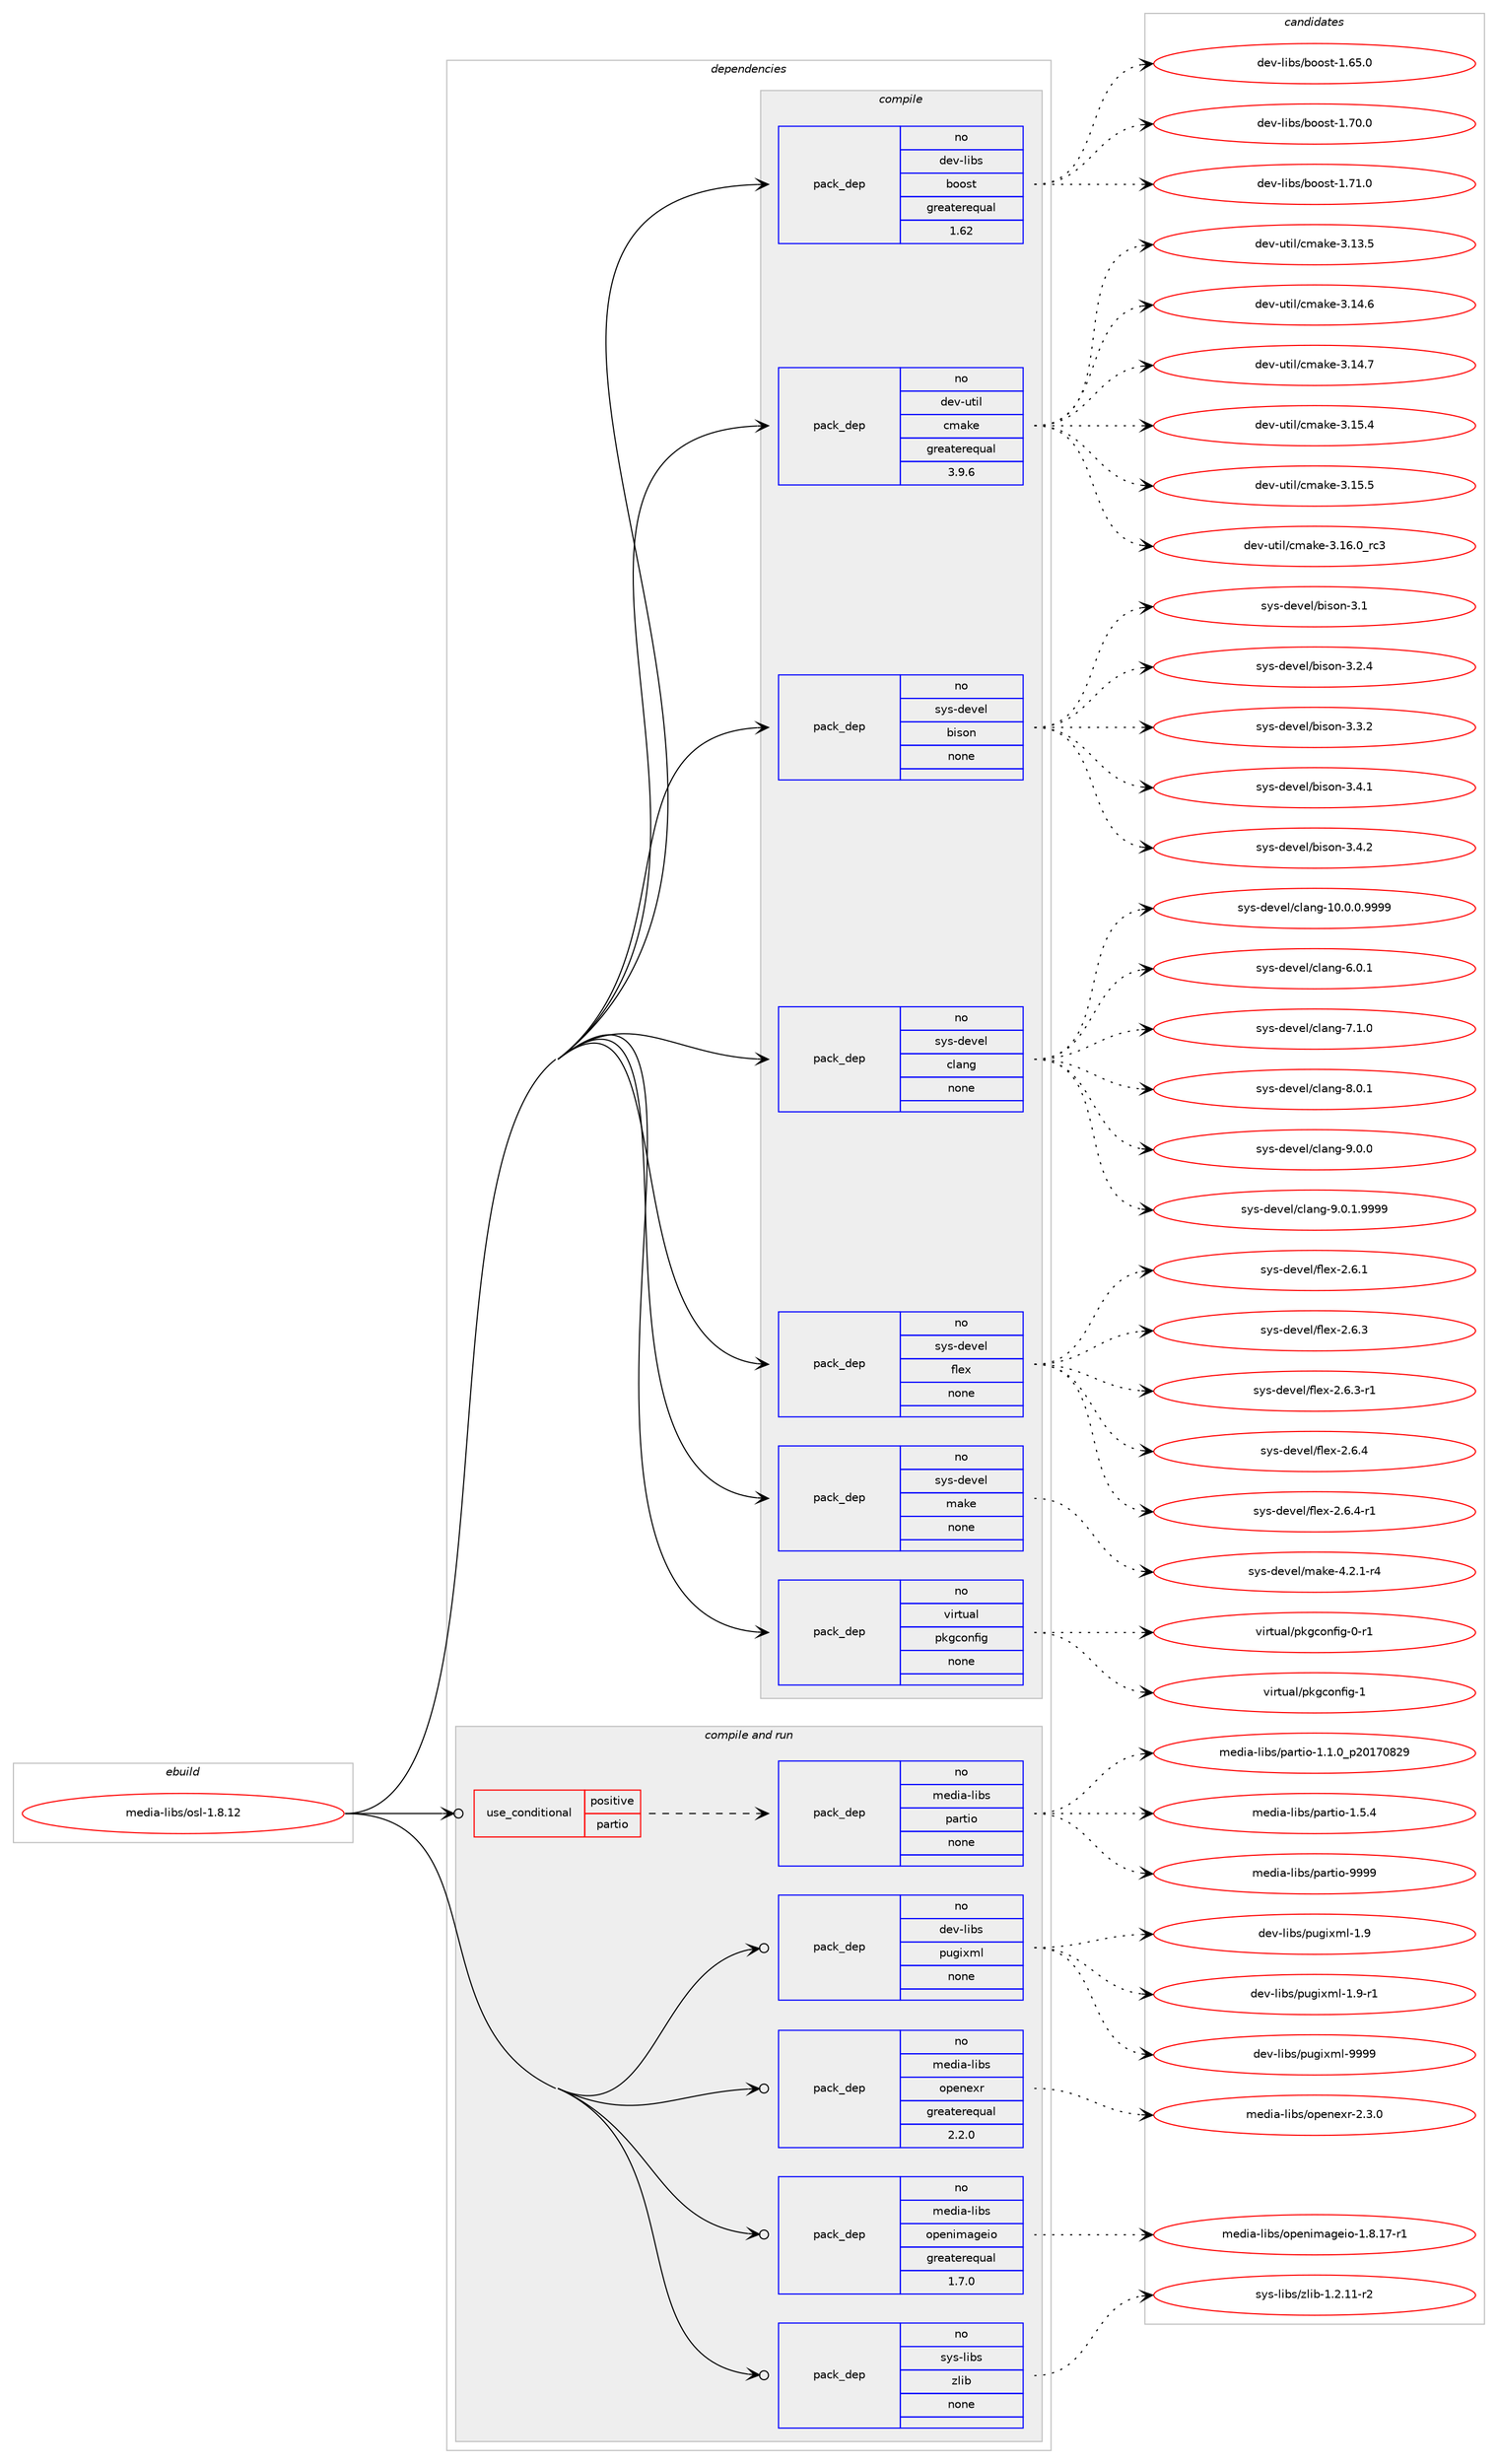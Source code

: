digraph prolog {

# *************
# Graph options
# *************

newrank=true;
concentrate=true;
compound=true;
graph [rankdir=LR,fontname=Helvetica,fontsize=10,ranksep=1.5];#, ranksep=2.5, nodesep=0.2];
edge  [arrowhead=vee];
node  [fontname=Helvetica,fontsize=10];

# **********
# The ebuild
# **********

subgraph cluster_leftcol {
color=gray;
rank=same;
label=<<i>ebuild</i>>;
id [label="media-libs/osl-1.8.12", color=red, width=4, href="../media-libs/osl-1.8.12.svg"];
}

# ****************
# The dependencies
# ****************

subgraph cluster_midcol {
color=gray;
label=<<i>dependencies</i>>;
subgraph cluster_compile {
fillcolor="#eeeeee";
style=filled;
label=<<i>compile</i>>;
subgraph pack584570 {
dependency790940 [label=<<TABLE BORDER="0" CELLBORDER="1" CELLSPACING="0" CELLPADDING="4" WIDTH="220"><TR><TD ROWSPAN="6" CELLPADDING="30">pack_dep</TD></TR><TR><TD WIDTH="110">no</TD></TR><TR><TD>dev-libs</TD></TR><TR><TD>boost</TD></TR><TR><TD>greaterequal</TD></TR><TR><TD>1.62</TD></TR></TABLE>>, shape=none, color=blue];
}
id:e -> dependency790940:w [weight=20,style="solid",arrowhead="vee"];
subgraph pack584571 {
dependency790941 [label=<<TABLE BORDER="0" CELLBORDER="1" CELLSPACING="0" CELLPADDING="4" WIDTH="220"><TR><TD ROWSPAN="6" CELLPADDING="30">pack_dep</TD></TR><TR><TD WIDTH="110">no</TD></TR><TR><TD>dev-util</TD></TR><TR><TD>cmake</TD></TR><TR><TD>greaterequal</TD></TR><TR><TD>3.9.6</TD></TR></TABLE>>, shape=none, color=blue];
}
id:e -> dependency790941:w [weight=20,style="solid",arrowhead="vee"];
subgraph pack584572 {
dependency790942 [label=<<TABLE BORDER="0" CELLBORDER="1" CELLSPACING="0" CELLPADDING="4" WIDTH="220"><TR><TD ROWSPAN="6" CELLPADDING="30">pack_dep</TD></TR><TR><TD WIDTH="110">no</TD></TR><TR><TD>sys-devel</TD></TR><TR><TD>bison</TD></TR><TR><TD>none</TD></TR><TR><TD></TD></TR></TABLE>>, shape=none, color=blue];
}
id:e -> dependency790942:w [weight=20,style="solid",arrowhead="vee"];
subgraph pack584573 {
dependency790943 [label=<<TABLE BORDER="0" CELLBORDER="1" CELLSPACING="0" CELLPADDING="4" WIDTH="220"><TR><TD ROWSPAN="6" CELLPADDING="30">pack_dep</TD></TR><TR><TD WIDTH="110">no</TD></TR><TR><TD>sys-devel</TD></TR><TR><TD>clang</TD></TR><TR><TD>none</TD></TR><TR><TD></TD></TR></TABLE>>, shape=none, color=blue];
}
id:e -> dependency790943:w [weight=20,style="solid",arrowhead="vee"];
subgraph pack584574 {
dependency790944 [label=<<TABLE BORDER="0" CELLBORDER="1" CELLSPACING="0" CELLPADDING="4" WIDTH="220"><TR><TD ROWSPAN="6" CELLPADDING="30">pack_dep</TD></TR><TR><TD WIDTH="110">no</TD></TR><TR><TD>sys-devel</TD></TR><TR><TD>flex</TD></TR><TR><TD>none</TD></TR><TR><TD></TD></TR></TABLE>>, shape=none, color=blue];
}
id:e -> dependency790944:w [weight=20,style="solid",arrowhead="vee"];
subgraph pack584575 {
dependency790945 [label=<<TABLE BORDER="0" CELLBORDER="1" CELLSPACING="0" CELLPADDING="4" WIDTH="220"><TR><TD ROWSPAN="6" CELLPADDING="30">pack_dep</TD></TR><TR><TD WIDTH="110">no</TD></TR><TR><TD>sys-devel</TD></TR><TR><TD>make</TD></TR><TR><TD>none</TD></TR><TR><TD></TD></TR></TABLE>>, shape=none, color=blue];
}
id:e -> dependency790945:w [weight=20,style="solid",arrowhead="vee"];
subgraph pack584576 {
dependency790946 [label=<<TABLE BORDER="0" CELLBORDER="1" CELLSPACING="0" CELLPADDING="4" WIDTH="220"><TR><TD ROWSPAN="6" CELLPADDING="30">pack_dep</TD></TR><TR><TD WIDTH="110">no</TD></TR><TR><TD>virtual</TD></TR><TR><TD>pkgconfig</TD></TR><TR><TD>none</TD></TR><TR><TD></TD></TR></TABLE>>, shape=none, color=blue];
}
id:e -> dependency790946:w [weight=20,style="solid",arrowhead="vee"];
}
subgraph cluster_compileandrun {
fillcolor="#eeeeee";
style=filled;
label=<<i>compile and run</i>>;
subgraph cond192554 {
dependency790947 [label=<<TABLE BORDER="0" CELLBORDER="1" CELLSPACING="0" CELLPADDING="4"><TR><TD ROWSPAN="3" CELLPADDING="10">use_conditional</TD></TR><TR><TD>positive</TD></TR><TR><TD>partio</TD></TR></TABLE>>, shape=none, color=red];
subgraph pack584577 {
dependency790948 [label=<<TABLE BORDER="0" CELLBORDER="1" CELLSPACING="0" CELLPADDING="4" WIDTH="220"><TR><TD ROWSPAN="6" CELLPADDING="30">pack_dep</TD></TR><TR><TD WIDTH="110">no</TD></TR><TR><TD>media-libs</TD></TR><TR><TD>partio</TD></TR><TR><TD>none</TD></TR><TR><TD></TD></TR></TABLE>>, shape=none, color=blue];
}
dependency790947:e -> dependency790948:w [weight=20,style="dashed",arrowhead="vee"];
}
id:e -> dependency790947:w [weight=20,style="solid",arrowhead="odotvee"];
subgraph pack584578 {
dependency790949 [label=<<TABLE BORDER="0" CELLBORDER="1" CELLSPACING="0" CELLPADDING="4" WIDTH="220"><TR><TD ROWSPAN="6" CELLPADDING="30">pack_dep</TD></TR><TR><TD WIDTH="110">no</TD></TR><TR><TD>dev-libs</TD></TR><TR><TD>pugixml</TD></TR><TR><TD>none</TD></TR><TR><TD></TD></TR></TABLE>>, shape=none, color=blue];
}
id:e -> dependency790949:w [weight=20,style="solid",arrowhead="odotvee"];
subgraph pack584579 {
dependency790950 [label=<<TABLE BORDER="0" CELLBORDER="1" CELLSPACING="0" CELLPADDING="4" WIDTH="220"><TR><TD ROWSPAN="6" CELLPADDING="30">pack_dep</TD></TR><TR><TD WIDTH="110">no</TD></TR><TR><TD>media-libs</TD></TR><TR><TD>openexr</TD></TR><TR><TD>greaterequal</TD></TR><TR><TD>2.2.0</TD></TR></TABLE>>, shape=none, color=blue];
}
id:e -> dependency790950:w [weight=20,style="solid",arrowhead="odotvee"];
subgraph pack584580 {
dependency790951 [label=<<TABLE BORDER="0" CELLBORDER="1" CELLSPACING="0" CELLPADDING="4" WIDTH="220"><TR><TD ROWSPAN="6" CELLPADDING="30">pack_dep</TD></TR><TR><TD WIDTH="110">no</TD></TR><TR><TD>media-libs</TD></TR><TR><TD>openimageio</TD></TR><TR><TD>greaterequal</TD></TR><TR><TD>1.7.0</TD></TR></TABLE>>, shape=none, color=blue];
}
id:e -> dependency790951:w [weight=20,style="solid",arrowhead="odotvee"];
subgraph pack584581 {
dependency790952 [label=<<TABLE BORDER="0" CELLBORDER="1" CELLSPACING="0" CELLPADDING="4" WIDTH="220"><TR><TD ROWSPAN="6" CELLPADDING="30">pack_dep</TD></TR><TR><TD WIDTH="110">no</TD></TR><TR><TD>sys-libs</TD></TR><TR><TD>zlib</TD></TR><TR><TD>none</TD></TR><TR><TD></TD></TR></TABLE>>, shape=none, color=blue];
}
id:e -> dependency790952:w [weight=20,style="solid",arrowhead="odotvee"];
}
subgraph cluster_run {
fillcolor="#eeeeee";
style=filled;
label=<<i>run</i>>;
}
}

# **************
# The candidates
# **************

subgraph cluster_choices {
rank=same;
color=gray;
label=<<i>candidates</i>>;

subgraph choice584570 {
color=black;
nodesep=1;
choice1001011184510810598115479811111111511645494654534648 [label="dev-libs/boost-1.65.0", color=red, width=4,href="../dev-libs/boost-1.65.0.svg"];
choice1001011184510810598115479811111111511645494655484648 [label="dev-libs/boost-1.70.0", color=red, width=4,href="../dev-libs/boost-1.70.0.svg"];
choice1001011184510810598115479811111111511645494655494648 [label="dev-libs/boost-1.71.0", color=red, width=4,href="../dev-libs/boost-1.71.0.svg"];
dependency790940:e -> choice1001011184510810598115479811111111511645494654534648:w [style=dotted,weight="100"];
dependency790940:e -> choice1001011184510810598115479811111111511645494655484648:w [style=dotted,weight="100"];
dependency790940:e -> choice1001011184510810598115479811111111511645494655494648:w [style=dotted,weight="100"];
}
subgraph choice584571 {
color=black;
nodesep=1;
choice1001011184511711610510847991099710710145514649514653 [label="dev-util/cmake-3.13.5", color=red, width=4,href="../dev-util/cmake-3.13.5.svg"];
choice1001011184511711610510847991099710710145514649524654 [label="dev-util/cmake-3.14.6", color=red, width=4,href="../dev-util/cmake-3.14.6.svg"];
choice1001011184511711610510847991099710710145514649524655 [label="dev-util/cmake-3.14.7", color=red, width=4,href="../dev-util/cmake-3.14.7.svg"];
choice1001011184511711610510847991099710710145514649534652 [label="dev-util/cmake-3.15.4", color=red, width=4,href="../dev-util/cmake-3.15.4.svg"];
choice1001011184511711610510847991099710710145514649534653 [label="dev-util/cmake-3.15.5", color=red, width=4,href="../dev-util/cmake-3.15.5.svg"];
choice1001011184511711610510847991099710710145514649544648951149951 [label="dev-util/cmake-3.16.0_rc3", color=red, width=4,href="../dev-util/cmake-3.16.0_rc3.svg"];
dependency790941:e -> choice1001011184511711610510847991099710710145514649514653:w [style=dotted,weight="100"];
dependency790941:e -> choice1001011184511711610510847991099710710145514649524654:w [style=dotted,weight="100"];
dependency790941:e -> choice1001011184511711610510847991099710710145514649524655:w [style=dotted,weight="100"];
dependency790941:e -> choice1001011184511711610510847991099710710145514649534652:w [style=dotted,weight="100"];
dependency790941:e -> choice1001011184511711610510847991099710710145514649534653:w [style=dotted,weight="100"];
dependency790941:e -> choice1001011184511711610510847991099710710145514649544648951149951:w [style=dotted,weight="100"];
}
subgraph choice584572 {
color=black;
nodesep=1;
choice11512111545100101118101108479810511511111045514649 [label="sys-devel/bison-3.1", color=red, width=4,href="../sys-devel/bison-3.1.svg"];
choice115121115451001011181011084798105115111110455146504652 [label="sys-devel/bison-3.2.4", color=red, width=4,href="../sys-devel/bison-3.2.4.svg"];
choice115121115451001011181011084798105115111110455146514650 [label="sys-devel/bison-3.3.2", color=red, width=4,href="../sys-devel/bison-3.3.2.svg"];
choice115121115451001011181011084798105115111110455146524649 [label="sys-devel/bison-3.4.1", color=red, width=4,href="../sys-devel/bison-3.4.1.svg"];
choice115121115451001011181011084798105115111110455146524650 [label="sys-devel/bison-3.4.2", color=red, width=4,href="../sys-devel/bison-3.4.2.svg"];
dependency790942:e -> choice11512111545100101118101108479810511511111045514649:w [style=dotted,weight="100"];
dependency790942:e -> choice115121115451001011181011084798105115111110455146504652:w [style=dotted,weight="100"];
dependency790942:e -> choice115121115451001011181011084798105115111110455146514650:w [style=dotted,weight="100"];
dependency790942:e -> choice115121115451001011181011084798105115111110455146524649:w [style=dotted,weight="100"];
dependency790942:e -> choice115121115451001011181011084798105115111110455146524650:w [style=dotted,weight="100"];
}
subgraph choice584573 {
color=black;
nodesep=1;
choice11512111545100101118101108479910897110103454948464846484657575757 [label="sys-devel/clang-10.0.0.9999", color=red, width=4,href="../sys-devel/clang-10.0.0.9999.svg"];
choice11512111545100101118101108479910897110103455446484649 [label="sys-devel/clang-6.0.1", color=red, width=4,href="../sys-devel/clang-6.0.1.svg"];
choice11512111545100101118101108479910897110103455546494648 [label="sys-devel/clang-7.1.0", color=red, width=4,href="../sys-devel/clang-7.1.0.svg"];
choice11512111545100101118101108479910897110103455646484649 [label="sys-devel/clang-8.0.1", color=red, width=4,href="../sys-devel/clang-8.0.1.svg"];
choice11512111545100101118101108479910897110103455746484648 [label="sys-devel/clang-9.0.0", color=red, width=4,href="../sys-devel/clang-9.0.0.svg"];
choice115121115451001011181011084799108971101034557464846494657575757 [label="sys-devel/clang-9.0.1.9999", color=red, width=4,href="../sys-devel/clang-9.0.1.9999.svg"];
dependency790943:e -> choice11512111545100101118101108479910897110103454948464846484657575757:w [style=dotted,weight="100"];
dependency790943:e -> choice11512111545100101118101108479910897110103455446484649:w [style=dotted,weight="100"];
dependency790943:e -> choice11512111545100101118101108479910897110103455546494648:w [style=dotted,weight="100"];
dependency790943:e -> choice11512111545100101118101108479910897110103455646484649:w [style=dotted,weight="100"];
dependency790943:e -> choice11512111545100101118101108479910897110103455746484648:w [style=dotted,weight="100"];
dependency790943:e -> choice115121115451001011181011084799108971101034557464846494657575757:w [style=dotted,weight="100"];
}
subgraph choice584574 {
color=black;
nodesep=1;
choice1151211154510010111810110847102108101120455046544649 [label="sys-devel/flex-2.6.1", color=red, width=4,href="../sys-devel/flex-2.6.1.svg"];
choice1151211154510010111810110847102108101120455046544651 [label="sys-devel/flex-2.6.3", color=red, width=4,href="../sys-devel/flex-2.6.3.svg"];
choice11512111545100101118101108471021081011204550465446514511449 [label="sys-devel/flex-2.6.3-r1", color=red, width=4,href="../sys-devel/flex-2.6.3-r1.svg"];
choice1151211154510010111810110847102108101120455046544652 [label="sys-devel/flex-2.6.4", color=red, width=4,href="../sys-devel/flex-2.6.4.svg"];
choice11512111545100101118101108471021081011204550465446524511449 [label="sys-devel/flex-2.6.4-r1", color=red, width=4,href="../sys-devel/flex-2.6.4-r1.svg"];
dependency790944:e -> choice1151211154510010111810110847102108101120455046544649:w [style=dotted,weight="100"];
dependency790944:e -> choice1151211154510010111810110847102108101120455046544651:w [style=dotted,weight="100"];
dependency790944:e -> choice11512111545100101118101108471021081011204550465446514511449:w [style=dotted,weight="100"];
dependency790944:e -> choice1151211154510010111810110847102108101120455046544652:w [style=dotted,weight="100"];
dependency790944:e -> choice11512111545100101118101108471021081011204550465446524511449:w [style=dotted,weight="100"];
}
subgraph choice584575 {
color=black;
nodesep=1;
choice1151211154510010111810110847109971071014552465046494511452 [label="sys-devel/make-4.2.1-r4", color=red, width=4,href="../sys-devel/make-4.2.1-r4.svg"];
dependency790945:e -> choice1151211154510010111810110847109971071014552465046494511452:w [style=dotted,weight="100"];
}
subgraph choice584576 {
color=black;
nodesep=1;
choice11810511411611797108471121071039911111010210510345484511449 [label="virtual/pkgconfig-0-r1", color=red, width=4,href="../virtual/pkgconfig-0-r1.svg"];
choice1181051141161179710847112107103991111101021051034549 [label="virtual/pkgconfig-1", color=red, width=4,href="../virtual/pkgconfig-1.svg"];
dependency790946:e -> choice11810511411611797108471121071039911111010210510345484511449:w [style=dotted,weight="100"];
dependency790946:e -> choice1181051141161179710847112107103991111101021051034549:w [style=dotted,weight="100"];
}
subgraph choice584577 {
color=black;
nodesep=1;
choice1091011001059745108105981154711297114116105111454946494648951125048495548565057 [label="media-libs/partio-1.1.0_p20170829", color=red, width=4,href="../media-libs/partio-1.1.0_p20170829.svg"];
choice1091011001059745108105981154711297114116105111454946534652 [label="media-libs/partio-1.5.4", color=red, width=4,href="../media-libs/partio-1.5.4.svg"];
choice10910110010597451081059811547112971141161051114557575757 [label="media-libs/partio-9999", color=red, width=4,href="../media-libs/partio-9999.svg"];
dependency790948:e -> choice1091011001059745108105981154711297114116105111454946494648951125048495548565057:w [style=dotted,weight="100"];
dependency790948:e -> choice1091011001059745108105981154711297114116105111454946534652:w [style=dotted,weight="100"];
dependency790948:e -> choice10910110010597451081059811547112971141161051114557575757:w [style=dotted,weight="100"];
}
subgraph choice584578 {
color=black;
nodesep=1;
choice10010111845108105981154711211710310512010910845494657 [label="dev-libs/pugixml-1.9", color=red, width=4,href="../dev-libs/pugixml-1.9.svg"];
choice100101118451081059811547112117103105120109108454946574511449 [label="dev-libs/pugixml-1.9-r1", color=red, width=4,href="../dev-libs/pugixml-1.9-r1.svg"];
choice1001011184510810598115471121171031051201091084557575757 [label="dev-libs/pugixml-9999", color=red, width=4,href="../dev-libs/pugixml-9999.svg"];
dependency790949:e -> choice10010111845108105981154711211710310512010910845494657:w [style=dotted,weight="100"];
dependency790949:e -> choice100101118451081059811547112117103105120109108454946574511449:w [style=dotted,weight="100"];
dependency790949:e -> choice1001011184510810598115471121171031051201091084557575757:w [style=dotted,weight="100"];
}
subgraph choice584579 {
color=black;
nodesep=1;
choice10910110010597451081059811547111112101110101120114455046514648 [label="media-libs/openexr-2.3.0", color=red, width=4,href="../media-libs/openexr-2.3.0.svg"];
dependency790950:e -> choice10910110010597451081059811547111112101110101120114455046514648:w [style=dotted,weight="100"];
}
subgraph choice584580 {
color=black;
nodesep=1;
choice1091011001059745108105981154711111210111010510997103101105111454946564649554511449 [label="media-libs/openimageio-1.8.17-r1", color=red, width=4,href="../media-libs/openimageio-1.8.17-r1.svg"];
dependency790951:e -> choice1091011001059745108105981154711111210111010510997103101105111454946564649554511449:w [style=dotted,weight="100"];
}
subgraph choice584581 {
color=black;
nodesep=1;
choice11512111545108105981154712210810598454946504649494511450 [label="sys-libs/zlib-1.2.11-r2", color=red, width=4,href="../sys-libs/zlib-1.2.11-r2.svg"];
dependency790952:e -> choice11512111545108105981154712210810598454946504649494511450:w [style=dotted,weight="100"];
}
}

}
